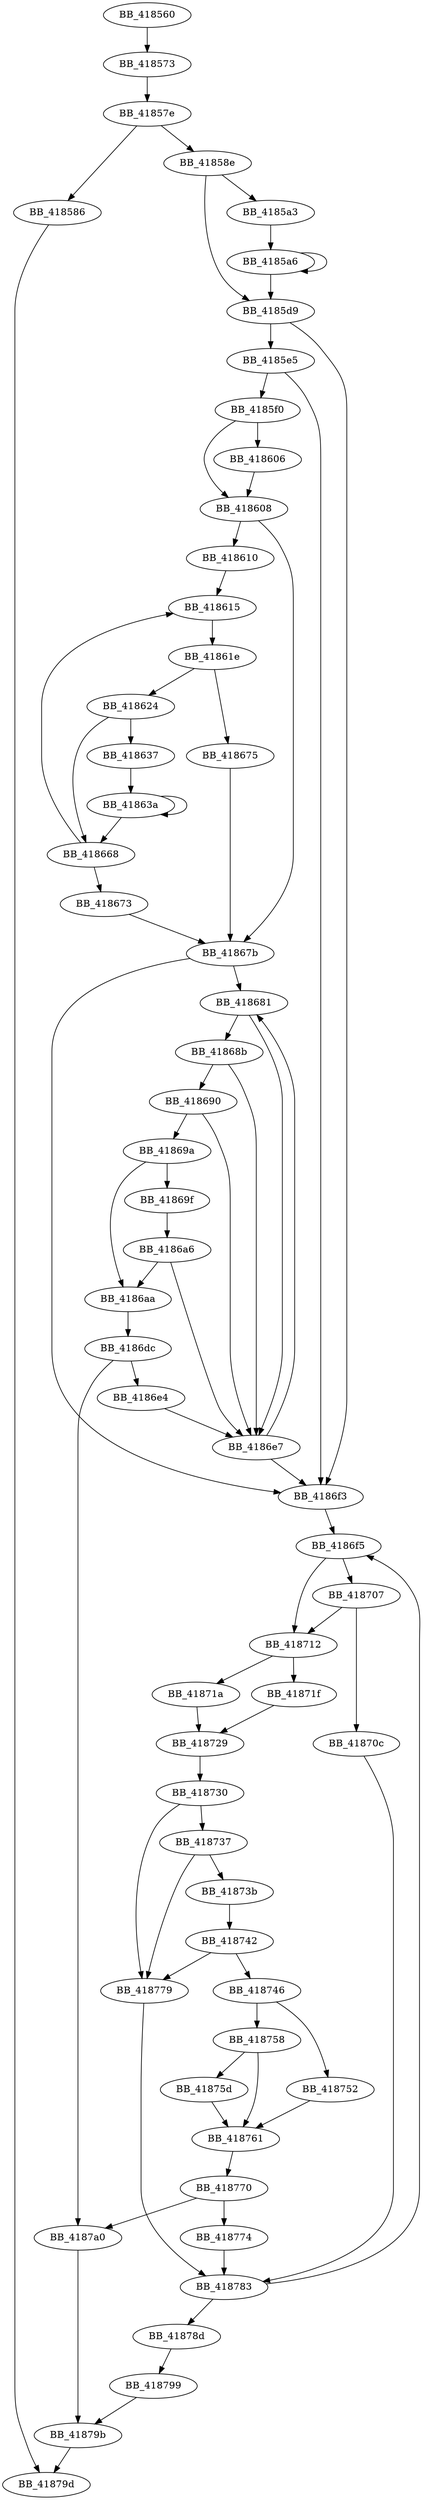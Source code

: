 DiGraph __ioinit{
BB_418560->BB_418573
BB_418573->BB_41857e
BB_41857e->BB_418586
BB_41857e->BB_41858e
BB_418586->BB_41879d
BB_41858e->BB_4185a3
BB_41858e->BB_4185d9
BB_4185a3->BB_4185a6
BB_4185a6->BB_4185a6
BB_4185a6->BB_4185d9
BB_4185d9->BB_4185e5
BB_4185d9->BB_4186f3
BB_4185e5->BB_4185f0
BB_4185e5->BB_4186f3
BB_4185f0->BB_418606
BB_4185f0->BB_418608
BB_418606->BB_418608
BB_418608->BB_418610
BB_418608->BB_41867b
BB_418610->BB_418615
BB_418615->BB_41861e
BB_41861e->BB_418624
BB_41861e->BB_418675
BB_418624->BB_418637
BB_418624->BB_418668
BB_418637->BB_41863a
BB_41863a->BB_41863a
BB_41863a->BB_418668
BB_418668->BB_418615
BB_418668->BB_418673
BB_418673->BB_41867b
BB_418675->BB_41867b
BB_41867b->BB_418681
BB_41867b->BB_4186f3
BB_418681->BB_41868b
BB_418681->BB_4186e7
BB_41868b->BB_418690
BB_41868b->BB_4186e7
BB_418690->BB_41869a
BB_418690->BB_4186e7
BB_41869a->BB_41869f
BB_41869a->BB_4186aa
BB_41869f->BB_4186a6
BB_4186a6->BB_4186aa
BB_4186a6->BB_4186e7
BB_4186aa->BB_4186dc
BB_4186dc->BB_4186e4
BB_4186dc->BB_4187a0
BB_4186e4->BB_4186e7
BB_4186e7->BB_418681
BB_4186e7->BB_4186f3
BB_4186f3->BB_4186f5
BB_4186f5->BB_418707
BB_4186f5->BB_418712
BB_418707->BB_41870c
BB_418707->BB_418712
BB_41870c->BB_418783
BB_418712->BB_41871a
BB_418712->BB_41871f
BB_41871a->BB_418729
BB_41871f->BB_418729
BB_418729->BB_418730
BB_418730->BB_418737
BB_418730->BB_418779
BB_418737->BB_41873b
BB_418737->BB_418779
BB_41873b->BB_418742
BB_418742->BB_418746
BB_418742->BB_418779
BB_418746->BB_418752
BB_418746->BB_418758
BB_418752->BB_418761
BB_418758->BB_41875d
BB_418758->BB_418761
BB_41875d->BB_418761
BB_418761->BB_418770
BB_418770->BB_418774
BB_418770->BB_4187a0
BB_418774->BB_418783
BB_418779->BB_418783
BB_418783->BB_4186f5
BB_418783->BB_41878d
BB_41878d->BB_418799
BB_418799->BB_41879b
BB_41879b->BB_41879d
BB_4187a0->BB_41879b
}
